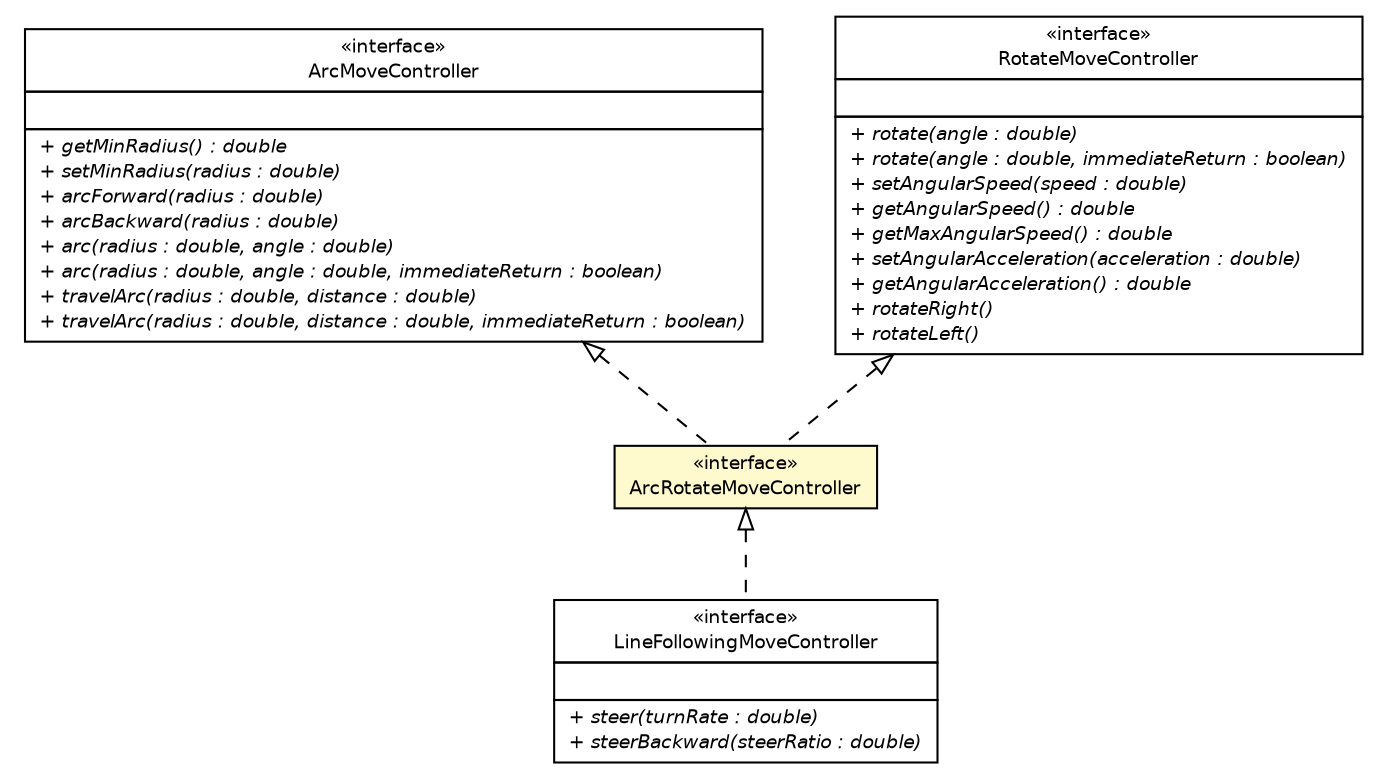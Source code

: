 #!/usr/local/bin/dot
#
# Class diagram 
# Generated by UMLGraph version R5_6-24-gf6e263 (http://www.umlgraph.org/)
#

digraph G {
	edge [fontname="Helvetica",fontsize=10,labelfontname="Helvetica",labelfontsize=10];
	node [fontname="Helvetica",fontsize=10,shape=plaintext];
	nodesep=0.25;
	ranksep=0.5;
	// lejos.robotics.navigation.ArcMoveController
	c516 [label=<<table title="lejos.robotics.navigation.ArcMoveController" border="0" cellborder="1" cellspacing="0" cellpadding="2" port="p" href="./ArcMoveController.html">
		<tr><td><table border="0" cellspacing="0" cellpadding="1">
<tr><td align="center" balign="center"> &#171;interface&#187; </td></tr>
<tr><td align="center" balign="center"> ArcMoveController </td></tr>
		</table></td></tr>
		<tr><td><table border="0" cellspacing="0" cellpadding="1">
<tr><td align="left" balign="left">  </td></tr>
		</table></td></tr>
		<tr><td><table border="0" cellspacing="0" cellpadding="1">
<tr><td align="left" balign="left"><font face="Helvetica-Oblique" point-size="9.0"> + getMinRadius() : double </font></td></tr>
<tr><td align="left" balign="left"><font face="Helvetica-Oblique" point-size="9.0"> + setMinRadius(radius : double) </font></td></tr>
<tr><td align="left" balign="left"><font face="Helvetica-Oblique" point-size="9.0"> + arcForward(radius : double) </font></td></tr>
<tr><td align="left" balign="left"><font face="Helvetica-Oblique" point-size="9.0"> + arcBackward(radius : double) </font></td></tr>
<tr><td align="left" balign="left"><font face="Helvetica-Oblique" point-size="9.0"> + arc(radius : double, angle : double) </font></td></tr>
<tr><td align="left" balign="left"><font face="Helvetica-Oblique" point-size="9.0"> + arc(radius : double, angle : double, immediateReturn : boolean) </font></td></tr>
<tr><td align="left" balign="left"><font face="Helvetica-Oblique" point-size="9.0"> + travelArc(radius : double, distance : double) </font></td></tr>
<tr><td align="left" balign="left"><font face="Helvetica-Oblique" point-size="9.0"> + travelArc(radius : double, distance : double, immediateReturn : boolean) </font></td></tr>
		</table></td></tr>
		</table>>, URL="./ArcMoveController.html", fontname="Helvetica", fontcolor="black", fontsize=9.0];
	// lejos.robotics.navigation.ArcRotateMoveController
	c517 [label=<<table title="lejos.robotics.navigation.ArcRotateMoveController" border="0" cellborder="1" cellspacing="0" cellpadding="2" port="p" bgcolor="lemonChiffon" href="./ArcRotateMoveController.html">
		<tr><td><table border="0" cellspacing="0" cellpadding="1">
<tr><td align="center" balign="center"> &#171;interface&#187; </td></tr>
<tr><td align="center" balign="center"> ArcRotateMoveController </td></tr>
		</table></td></tr>
		</table>>, URL="./ArcRotateMoveController.html", fontname="Helvetica", fontcolor="black", fontsize=9.0];
	// lejos.robotics.navigation.LineFollowingMoveController
	c523 [label=<<table title="lejos.robotics.navigation.LineFollowingMoveController" border="0" cellborder="1" cellspacing="0" cellpadding="2" port="p" href="./LineFollowingMoveController.html">
		<tr><td><table border="0" cellspacing="0" cellpadding="1">
<tr><td align="center" balign="center"> &#171;interface&#187; </td></tr>
<tr><td align="center" balign="center"> LineFollowingMoveController </td></tr>
		</table></td></tr>
		<tr><td><table border="0" cellspacing="0" cellpadding="1">
<tr><td align="left" balign="left">  </td></tr>
		</table></td></tr>
		<tr><td><table border="0" cellspacing="0" cellpadding="1">
<tr><td align="left" balign="left"><font face="Helvetica-Oblique" point-size="9.0"> + steer(turnRate : double) </font></td></tr>
<tr><td align="left" balign="left"><font face="Helvetica-Oblique" point-size="9.0"> + steerBackward(steerRatio : double) </font></td></tr>
		</table></td></tr>
		</table>>, URL="./LineFollowingMoveController.html", fontname="Helvetica", fontcolor="black", fontsize=9.0];
	// lejos.robotics.navigation.RotateMoveController
	c533 [label=<<table title="lejos.robotics.navigation.RotateMoveController" border="0" cellborder="1" cellspacing="0" cellpadding="2" port="p" href="./RotateMoveController.html">
		<tr><td><table border="0" cellspacing="0" cellpadding="1">
<tr><td align="center" balign="center"> &#171;interface&#187; </td></tr>
<tr><td align="center" balign="center"> RotateMoveController </td></tr>
		</table></td></tr>
		<tr><td><table border="0" cellspacing="0" cellpadding="1">
<tr><td align="left" balign="left">  </td></tr>
		</table></td></tr>
		<tr><td><table border="0" cellspacing="0" cellpadding="1">
<tr><td align="left" balign="left"><font face="Helvetica-Oblique" point-size="9.0"> + rotate(angle : double) </font></td></tr>
<tr><td align="left" balign="left"><font face="Helvetica-Oblique" point-size="9.0"> + rotate(angle : double, immediateReturn : boolean) </font></td></tr>
<tr><td align="left" balign="left"><font face="Helvetica-Oblique" point-size="9.0"> + setAngularSpeed(speed : double) </font></td></tr>
<tr><td align="left" balign="left"><font face="Helvetica-Oblique" point-size="9.0"> + getAngularSpeed() : double </font></td></tr>
<tr><td align="left" balign="left"><font face="Helvetica-Oblique" point-size="9.0"> + getMaxAngularSpeed() : double </font></td></tr>
<tr><td align="left" balign="left"><font face="Helvetica-Oblique" point-size="9.0"> + setAngularAcceleration(acceleration : double) </font></td></tr>
<tr><td align="left" balign="left"><font face="Helvetica-Oblique" point-size="9.0"> + getAngularAcceleration() : double </font></td></tr>
<tr><td align="left" balign="left"><font face="Helvetica-Oblique" point-size="9.0"> + rotateRight() </font></td></tr>
<tr><td align="left" balign="left"><font face="Helvetica-Oblique" point-size="9.0"> + rotateLeft() </font></td></tr>
		</table></td></tr>
		</table>>, URL="./RotateMoveController.html", fontname="Helvetica", fontcolor="black", fontsize=9.0];
	//lejos.robotics.navigation.ArcRotateMoveController implements lejos.robotics.navigation.ArcMoveController
	c516:p -> c517:p [dir=back,arrowtail=empty,style=dashed];
	//lejos.robotics.navigation.ArcRotateMoveController implements lejos.robotics.navigation.RotateMoveController
	c533:p -> c517:p [dir=back,arrowtail=empty,style=dashed];
	//lejos.robotics.navigation.LineFollowingMoveController implements lejos.robotics.navigation.ArcRotateMoveController
	c517:p -> c523:p [dir=back,arrowtail=empty,style=dashed];
}

